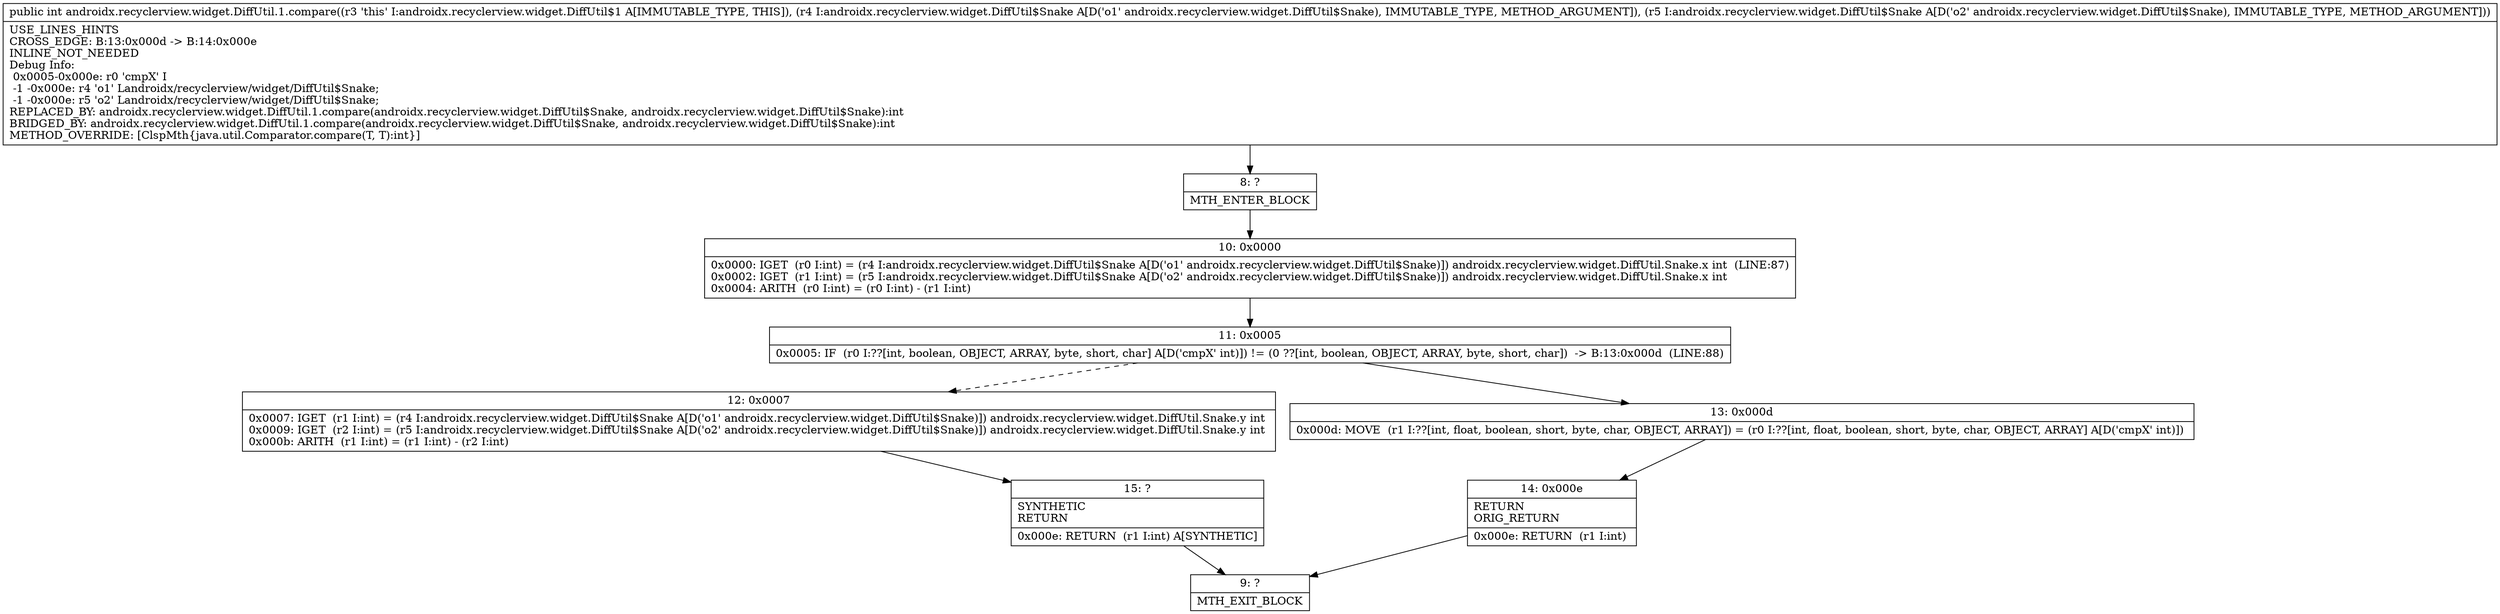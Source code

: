 digraph "CFG forandroidx.recyclerview.widget.DiffUtil.1.compare(Landroidx\/recyclerview\/widget\/DiffUtil$Snake;Landroidx\/recyclerview\/widget\/DiffUtil$Snake;)I" {
Node_8 [shape=record,label="{8\:\ ?|MTH_ENTER_BLOCK\l}"];
Node_10 [shape=record,label="{10\:\ 0x0000|0x0000: IGET  (r0 I:int) = (r4 I:androidx.recyclerview.widget.DiffUtil$Snake A[D('o1' androidx.recyclerview.widget.DiffUtil$Snake)]) androidx.recyclerview.widget.DiffUtil.Snake.x int  (LINE:87)\l0x0002: IGET  (r1 I:int) = (r5 I:androidx.recyclerview.widget.DiffUtil$Snake A[D('o2' androidx.recyclerview.widget.DiffUtil$Snake)]) androidx.recyclerview.widget.DiffUtil.Snake.x int \l0x0004: ARITH  (r0 I:int) = (r0 I:int) \- (r1 I:int) \l}"];
Node_11 [shape=record,label="{11\:\ 0x0005|0x0005: IF  (r0 I:??[int, boolean, OBJECT, ARRAY, byte, short, char] A[D('cmpX' int)]) != (0 ??[int, boolean, OBJECT, ARRAY, byte, short, char])  \-\> B:13:0x000d  (LINE:88)\l}"];
Node_12 [shape=record,label="{12\:\ 0x0007|0x0007: IGET  (r1 I:int) = (r4 I:androidx.recyclerview.widget.DiffUtil$Snake A[D('o1' androidx.recyclerview.widget.DiffUtil$Snake)]) androidx.recyclerview.widget.DiffUtil.Snake.y int \l0x0009: IGET  (r2 I:int) = (r5 I:androidx.recyclerview.widget.DiffUtil$Snake A[D('o2' androidx.recyclerview.widget.DiffUtil$Snake)]) androidx.recyclerview.widget.DiffUtil.Snake.y int \l0x000b: ARITH  (r1 I:int) = (r1 I:int) \- (r2 I:int) \l}"];
Node_15 [shape=record,label="{15\:\ ?|SYNTHETIC\lRETURN\l|0x000e: RETURN  (r1 I:int) A[SYNTHETIC]\l}"];
Node_9 [shape=record,label="{9\:\ ?|MTH_EXIT_BLOCK\l}"];
Node_13 [shape=record,label="{13\:\ 0x000d|0x000d: MOVE  (r1 I:??[int, float, boolean, short, byte, char, OBJECT, ARRAY]) = (r0 I:??[int, float, boolean, short, byte, char, OBJECT, ARRAY] A[D('cmpX' int)]) \l}"];
Node_14 [shape=record,label="{14\:\ 0x000e|RETURN\lORIG_RETURN\l|0x000e: RETURN  (r1 I:int) \l}"];
MethodNode[shape=record,label="{public int androidx.recyclerview.widget.DiffUtil.1.compare((r3 'this' I:androidx.recyclerview.widget.DiffUtil$1 A[IMMUTABLE_TYPE, THIS]), (r4 I:androidx.recyclerview.widget.DiffUtil$Snake A[D('o1' androidx.recyclerview.widget.DiffUtil$Snake), IMMUTABLE_TYPE, METHOD_ARGUMENT]), (r5 I:androidx.recyclerview.widget.DiffUtil$Snake A[D('o2' androidx.recyclerview.widget.DiffUtil$Snake), IMMUTABLE_TYPE, METHOD_ARGUMENT]))  | USE_LINES_HINTS\lCROSS_EDGE: B:13:0x000d \-\> B:14:0x000e\lINLINE_NOT_NEEDED\lDebug Info:\l  0x0005\-0x000e: r0 'cmpX' I\l  \-1 \-0x000e: r4 'o1' Landroidx\/recyclerview\/widget\/DiffUtil$Snake;\l  \-1 \-0x000e: r5 'o2' Landroidx\/recyclerview\/widget\/DiffUtil$Snake;\lREPLACED_BY: androidx.recyclerview.widget.DiffUtil.1.compare(androidx.recyclerview.widget.DiffUtil$Snake, androidx.recyclerview.widget.DiffUtil$Snake):int\lBRIDGED_BY: androidx.recyclerview.widget.DiffUtil.1.compare(androidx.recyclerview.widget.DiffUtil$Snake, androidx.recyclerview.widget.DiffUtil$Snake):int\lMETHOD_OVERRIDE: [ClspMth\{java.util.Comparator.compare(T, T):int\}]\l}"];
MethodNode -> Node_8;Node_8 -> Node_10;
Node_10 -> Node_11;
Node_11 -> Node_12[style=dashed];
Node_11 -> Node_13;
Node_12 -> Node_15;
Node_15 -> Node_9;
Node_13 -> Node_14;
Node_14 -> Node_9;
}

